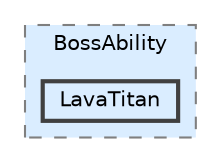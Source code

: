 digraph "Q:/IdleWave/Projet/Assets/Scripts/RogueGenesia/Survival/Monster/AI/BossAbility/LavaTitan"
{
 // LATEX_PDF_SIZE
  bgcolor="transparent";
  edge [fontname=Helvetica,fontsize=10,labelfontname=Helvetica,labelfontsize=10];
  node [fontname=Helvetica,fontsize=10,shape=box,height=0.2,width=0.4];
  compound=true
  subgraph clusterdir_c3cdb3834d5d3bbe5feeafd248d94d3b {
    graph [ bgcolor="#daedff", pencolor="grey50", label="BossAbility", fontname=Helvetica,fontsize=10 style="filled,dashed", URL="dir_c3cdb3834d5d3bbe5feeafd248d94d3b.html",tooltip=""]
  dir_260a9a2a5510b106f8374b7b885b5509 [label="LavaTitan", fillcolor="#daedff", color="grey25", style="filled,bold", URL="dir_260a9a2a5510b106f8374b7b885b5509.html",tooltip=""];
  }
}
